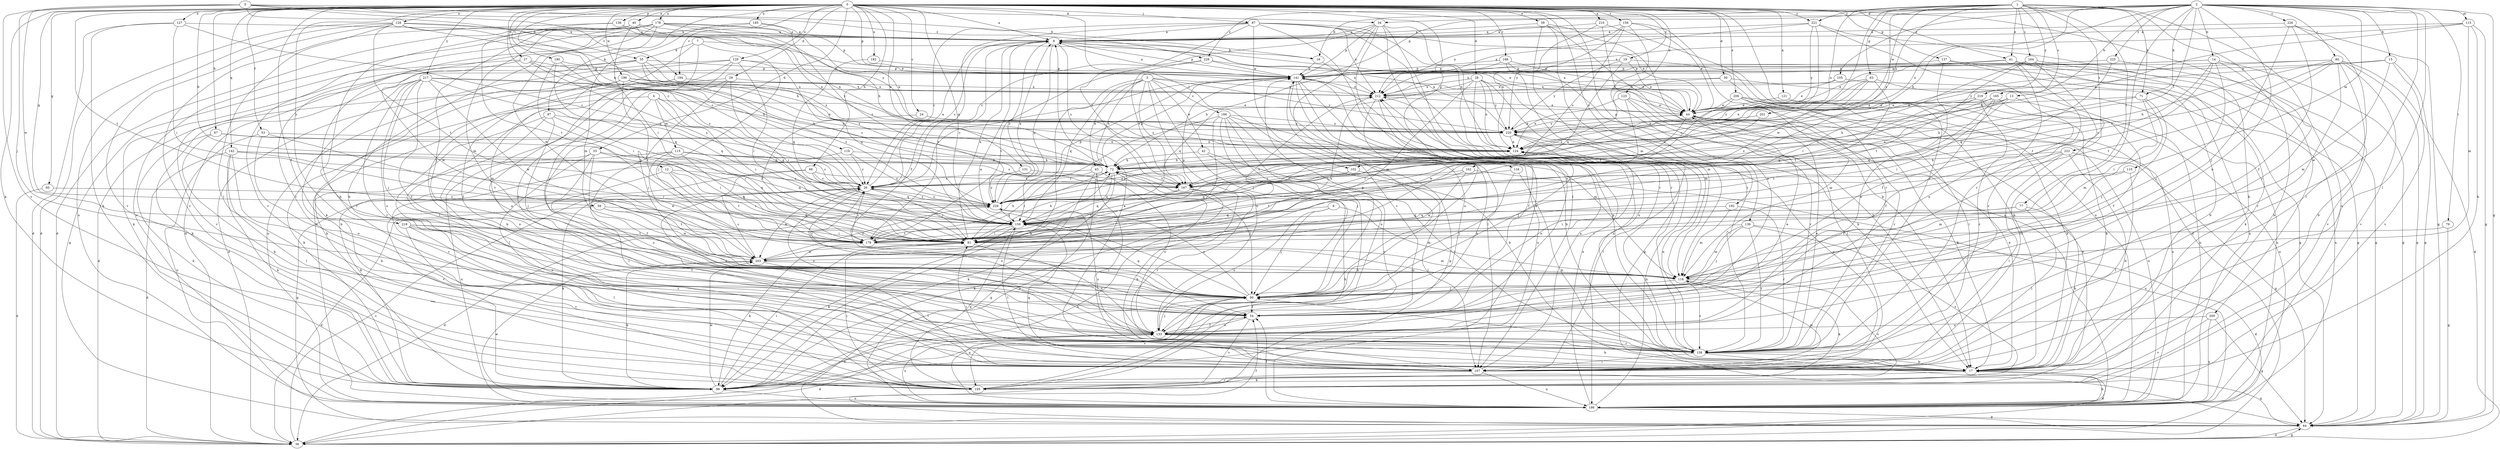 strict digraph  {
0;
1;
2;
3;
4;
5;
6;
7;
8;
12;
13;
14;
15;
16;
17;
19;
24;
26;
27;
28;
29;
30;
33;
34;
35;
36;
39;
40;
41;
42;
43;
44;
53;
54;
58;
60;
63;
64;
66;
67;
71;
72;
77;
79;
80;
81;
87;
90;
97;
99;
102;
105;
107;
110;
113;
115;
116;
119;
121;
123;
124;
127;
128;
129;
131;
133;
134;
136;
137;
139;
141;
142;
150;
156;
158;
162;
164;
165;
166;
167;
176;
178;
182;
185;
186;
188;
190;
192;
194;
195;
196;
200;
201;
203;
206;
210;
212;
217;
218;
219;
220;
221;
222;
225;
226;
228;
229;
0 -> 8  [label=a];
0 -> 12  [label=b];
0 -> 19  [label=c];
0 -> 24  [label=c];
0 -> 26  [label=c];
0 -> 27  [label=d];
0 -> 28  [label=d];
0 -> 29  [label=d];
0 -> 30  [label=d];
0 -> 33  [label=d];
0 -> 39  [label=e];
0 -> 40  [label=e];
0 -> 41  [label=e];
0 -> 53  [label=f];
0 -> 54  [label=f];
0 -> 58  [label=g];
0 -> 60  [label=g];
0 -> 66  [label=h];
0 -> 67  [label=h];
0 -> 87  [label=j];
0 -> 97  [label=k];
0 -> 99  [label=k];
0 -> 102  [label=l];
0 -> 119  [label=n];
0 -> 121  [label=n];
0 -> 123  [label=n];
0 -> 127  [label=o];
0 -> 128  [label=o];
0 -> 129  [label=o];
0 -> 131  [label=o];
0 -> 134  [label=p];
0 -> 136  [label=p];
0 -> 137  [label=p];
0 -> 139  [label=p];
0 -> 141  [label=p];
0 -> 142  [label=q];
0 -> 150  [label=q];
0 -> 156  [label=r];
0 -> 158  [label=r];
0 -> 176  [label=t];
0 -> 178  [label=u];
0 -> 182  [label=u];
0 -> 185  [label=u];
0 -> 188  [label=v];
0 -> 190  [label=v];
0 -> 192  [label=v];
0 -> 194  [label=v];
0 -> 196  [label=w];
0 -> 200  [label=w];
0 -> 206  [label=x];
0 -> 210  [label=x];
0 -> 217  [label=y];
0 -> 218  [label=y];
0 -> 221  [label=z];
1 -> 41  [label=e];
1 -> 63  [label=g];
1 -> 71  [label=h];
1 -> 77  [label=i];
1 -> 124  [label=n];
1 -> 158  [label=r];
1 -> 162  [label=s];
1 -> 164  [label=s];
1 -> 165  [label=s];
1 -> 186  [label=u];
1 -> 201  [label=w];
1 -> 203  [label=w];
1 -> 219  [label=y];
1 -> 220  [label=y];
1 -> 221  [label=z];
1 -> 222  [label=z];
2 -> 13  [label=b];
2 -> 14  [label=b];
2 -> 15  [label=b];
2 -> 16  [label=b];
2 -> 34  [label=d];
2 -> 54  [label=f];
2 -> 64  [label=g];
2 -> 71  [label=h];
2 -> 72  [label=h];
2 -> 79  [label=i];
2 -> 80  [label=i];
2 -> 81  [label=i];
2 -> 102  [label=l];
2 -> 105  [label=l];
2 -> 107  [label=l];
2 -> 110  [label=m];
2 -> 113  [label=m];
2 -> 124  [label=n];
2 -> 133  [label=o];
2 -> 141  [label=p];
2 -> 225  [label=z];
2 -> 226  [label=z];
2 -> 228  [label=z];
3 -> 42  [label=e];
3 -> 43  [label=e];
3 -> 72  [label=h];
3 -> 90  [label=j];
3 -> 99  [label=k];
3 -> 133  [label=o];
3 -> 150  [label=q];
3 -> 166  [label=s];
3 -> 167  [label=s];
3 -> 212  [label=x];
3 -> 220  [label=y];
4 -> 44  [label=e];
4 -> 81  [label=i];
4 -> 90  [label=j];
4 -> 99  [label=k];
4 -> 115  [label=m];
4 -> 150  [label=q];
5 -> 16  [label=b];
5 -> 34  [label=d];
5 -> 35  [label=d];
5 -> 90  [label=j];
5 -> 194  [label=v];
5 -> 195  [label=v];
5 -> 203  [label=w];
5 -> 228  [label=z];
6 -> 90  [label=j];
6 -> 116  [label=m];
6 -> 133  [label=o];
6 -> 150  [label=q];
7 -> 35  [label=d];
7 -> 44  [label=e];
7 -> 90  [label=j];
7 -> 99  [label=k];
7 -> 186  [label=u];
8 -> 16  [label=b];
8 -> 26  [label=c];
8 -> 141  [label=p];
8 -> 150  [label=q];
8 -> 167  [label=s];
8 -> 176  [label=t];
8 -> 229  [label=z];
12 -> 26  [label=c];
12 -> 81  [label=i];
12 -> 150  [label=q];
12 -> 176  [label=t];
12 -> 195  [label=v];
13 -> 44  [label=e];
13 -> 54  [label=f];
13 -> 72  [label=h];
13 -> 81  [label=i];
13 -> 167  [label=s];
14 -> 17  [label=b];
14 -> 64  [label=g];
14 -> 90  [label=j];
14 -> 141  [label=p];
14 -> 176  [label=t];
14 -> 212  [label=x];
14 -> 229  [label=z];
15 -> 64  [label=g];
15 -> 116  [label=m];
15 -> 141  [label=p];
15 -> 195  [label=v];
15 -> 220  [label=y];
16 -> 141  [label=p];
16 -> 212  [label=x];
17 -> 44  [label=e];
17 -> 64  [label=g];
17 -> 99  [label=k];
17 -> 212  [label=x];
19 -> 17  [label=b];
19 -> 44  [label=e];
19 -> 141  [label=p];
19 -> 150  [label=q];
19 -> 220  [label=y];
24 -> 176  [label=t];
24 -> 220  [label=y];
26 -> 8  [label=a];
26 -> 81  [label=i];
26 -> 99  [label=k];
26 -> 133  [label=o];
26 -> 203  [label=w];
26 -> 229  [label=z];
27 -> 64  [label=g];
27 -> 72  [label=h];
27 -> 141  [label=p];
27 -> 203  [label=w];
27 -> 229  [label=z];
28 -> 17  [label=b];
28 -> 64  [label=g];
28 -> 116  [label=m];
28 -> 124  [label=n];
28 -> 150  [label=q];
28 -> 203  [label=w];
28 -> 212  [label=x];
28 -> 220  [label=y];
29 -> 54  [label=f];
29 -> 81  [label=i];
29 -> 90  [label=j];
29 -> 99  [label=k];
29 -> 212  [label=x];
30 -> 107  [label=l];
30 -> 186  [label=u];
30 -> 212  [label=x];
30 -> 229  [label=z];
33 -> 54  [label=f];
33 -> 72  [label=h];
33 -> 133  [label=o];
33 -> 150  [label=q];
33 -> 186  [label=u];
33 -> 195  [label=v];
34 -> 8  [label=a];
34 -> 26  [label=c];
34 -> 90  [label=j];
34 -> 99  [label=k];
34 -> 133  [label=o];
34 -> 141  [label=p];
34 -> 158  [label=r];
34 -> 186  [label=u];
35 -> 99  [label=k];
35 -> 141  [label=p];
35 -> 158  [label=r];
35 -> 167  [label=s];
35 -> 195  [label=v];
35 -> 220  [label=y];
35 -> 229  [label=z];
36 -> 26  [label=c];
36 -> 64  [label=g];
36 -> 72  [label=h];
36 -> 141  [label=p];
39 -> 8  [label=a];
39 -> 36  [label=d];
39 -> 116  [label=m];
39 -> 158  [label=r];
39 -> 186  [label=u];
40 -> 8  [label=a];
40 -> 17  [label=b];
40 -> 36  [label=d];
40 -> 81  [label=i];
40 -> 90  [label=j];
40 -> 116  [label=m];
40 -> 124  [label=n];
40 -> 220  [label=y];
41 -> 17  [label=b];
41 -> 44  [label=e];
41 -> 64  [label=g];
41 -> 133  [label=o];
41 -> 141  [label=p];
41 -> 158  [label=r];
42 -> 72  [label=h];
42 -> 99  [label=k];
42 -> 158  [label=r];
43 -> 26  [label=c];
43 -> 64  [label=g];
43 -> 81  [label=i];
43 -> 107  [label=l];
43 -> 133  [label=o];
43 -> 186  [label=u];
44 -> 8  [label=a];
44 -> 17  [label=b];
44 -> 81  [label=i];
44 -> 186  [label=u];
44 -> 220  [label=y];
53 -> 124  [label=n];
53 -> 133  [label=o];
53 -> 176  [label=t];
53 -> 186  [label=u];
54 -> 124  [label=n];
54 -> 133  [label=o];
54 -> 195  [label=v];
58 -> 36  [label=d];
58 -> 150  [label=q];
58 -> 176  [label=t];
58 -> 203  [label=w];
60 -> 36  [label=d];
60 -> 229  [label=z];
63 -> 26  [label=c];
63 -> 124  [label=n];
63 -> 176  [label=t];
63 -> 186  [label=u];
63 -> 212  [label=x];
63 -> 229  [label=z];
64 -> 36  [label=d];
64 -> 54  [label=f];
66 -> 26  [label=c];
66 -> 64  [label=g];
66 -> 150  [label=q];
66 -> 158  [label=r];
66 -> 167  [label=s];
67 -> 17  [label=b];
67 -> 81  [label=i];
67 -> 99  [label=k];
67 -> 124  [label=n];
71 -> 44  [label=e];
71 -> 72  [label=h];
71 -> 81  [label=i];
71 -> 90  [label=j];
71 -> 116  [label=m];
72 -> 26  [label=c];
72 -> 90  [label=j];
72 -> 99  [label=k];
72 -> 141  [label=p];
72 -> 150  [label=q];
72 -> 167  [label=s];
77 -> 17  [label=b];
77 -> 81  [label=i];
77 -> 107  [label=l];
77 -> 150  [label=q];
79 -> 64  [label=g];
79 -> 176  [label=t];
80 -> 17  [label=b];
80 -> 36  [label=d];
80 -> 64  [label=g];
80 -> 72  [label=h];
80 -> 124  [label=n];
80 -> 141  [label=p];
80 -> 158  [label=r];
80 -> 167  [label=s];
80 -> 176  [label=t];
80 -> 195  [label=v];
81 -> 8  [label=a];
81 -> 72  [label=h];
81 -> 133  [label=o];
81 -> 203  [label=w];
87 -> 8  [label=a];
87 -> 26  [label=c];
87 -> 44  [label=e];
87 -> 54  [label=f];
87 -> 107  [label=l];
87 -> 124  [label=n];
87 -> 158  [label=r];
87 -> 167  [label=s];
87 -> 195  [label=v];
87 -> 212  [label=x];
90 -> 8  [label=a];
90 -> 54  [label=f];
90 -> 141  [label=p];
90 -> 150  [label=q];
90 -> 186  [label=u];
90 -> 195  [label=v];
90 -> 229  [label=z];
97 -> 81  [label=i];
97 -> 90  [label=j];
97 -> 107  [label=l];
97 -> 133  [label=o];
97 -> 220  [label=y];
99 -> 81  [label=i];
99 -> 133  [label=o];
99 -> 186  [label=u];
99 -> 203  [label=w];
102 -> 107  [label=l];
102 -> 150  [label=q];
102 -> 167  [label=s];
105 -> 44  [label=e];
105 -> 186  [label=u];
105 -> 212  [label=x];
107 -> 8  [label=a];
107 -> 81  [label=i];
107 -> 116  [label=m];
107 -> 150  [label=q];
107 -> 186  [label=u];
107 -> 195  [label=v];
107 -> 212  [label=x];
107 -> 220  [label=y];
110 -> 26  [label=c];
110 -> 107  [label=l];
110 -> 116  [label=m];
113 -> 8  [label=a];
113 -> 17  [label=b];
113 -> 64  [label=g];
113 -> 116  [label=m];
113 -> 124  [label=n];
113 -> 212  [label=x];
115 -> 26  [label=c];
115 -> 72  [label=h];
115 -> 99  [label=k];
115 -> 107  [label=l];
115 -> 167  [label=s];
115 -> 176  [label=t];
115 -> 203  [label=w];
116 -> 26  [label=c];
116 -> 90  [label=j];
116 -> 99  [label=k];
116 -> 158  [label=r];
116 -> 195  [label=v];
119 -> 26  [label=c];
119 -> 72  [label=h];
119 -> 158  [label=r];
119 -> 229  [label=z];
121 -> 17  [label=b];
121 -> 44  [label=e];
123 -> 44  [label=e];
123 -> 107  [label=l];
123 -> 124  [label=n];
123 -> 158  [label=r];
123 -> 203  [label=w];
124 -> 72  [label=h];
127 -> 8  [label=a];
127 -> 26  [label=c];
127 -> 36  [label=d];
127 -> 81  [label=i];
127 -> 99  [label=k];
128 -> 8  [label=a];
128 -> 26  [label=c];
128 -> 36  [label=d];
128 -> 44  [label=e];
128 -> 72  [label=h];
128 -> 107  [label=l];
128 -> 176  [label=t];
128 -> 186  [label=u];
128 -> 195  [label=v];
129 -> 36  [label=d];
129 -> 81  [label=i];
129 -> 90  [label=j];
129 -> 107  [label=l];
129 -> 141  [label=p];
129 -> 150  [label=q];
129 -> 186  [label=u];
131 -> 167  [label=s];
131 -> 229  [label=z];
133 -> 17  [label=b];
133 -> 26  [label=c];
133 -> 36  [label=d];
133 -> 44  [label=e];
133 -> 54  [label=f];
133 -> 90  [label=j];
133 -> 158  [label=r];
133 -> 186  [label=u];
134 -> 17  [label=b];
134 -> 90  [label=j];
134 -> 167  [label=s];
136 -> 8  [label=a];
136 -> 124  [label=n];
136 -> 176  [label=t];
136 -> 195  [label=v];
137 -> 64  [label=g];
137 -> 133  [label=o];
137 -> 141  [label=p];
137 -> 186  [label=u];
139 -> 36  [label=d];
139 -> 81  [label=i];
139 -> 90  [label=j];
139 -> 116  [label=m];
139 -> 158  [label=r];
139 -> 195  [label=v];
141 -> 8  [label=a];
141 -> 17  [label=b];
141 -> 26  [label=c];
141 -> 99  [label=k];
141 -> 107  [label=l];
141 -> 133  [label=o];
141 -> 186  [label=u];
141 -> 212  [label=x];
142 -> 17  [label=b];
142 -> 36  [label=d];
142 -> 72  [label=h];
142 -> 81  [label=i];
142 -> 99  [label=k];
142 -> 107  [label=l];
142 -> 150  [label=q];
150 -> 81  [label=i];
150 -> 99  [label=k];
150 -> 107  [label=l];
150 -> 176  [label=t];
156 -> 8  [label=a];
156 -> 44  [label=e];
156 -> 133  [label=o];
156 -> 158  [label=r];
156 -> 167  [label=s];
156 -> 212  [label=x];
156 -> 220  [label=y];
158 -> 17  [label=b];
158 -> 36  [label=d];
158 -> 44  [label=e];
158 -> 90  [label=j];
158 -> 107  [label=l];
158 -> 124  [label=n];
158 -> 141  [label=p];
158 -> 229  [label=z];
162 -> 26  [label=c];
162 -> 176  [label=t];
162 -> 186  [label=u];
162 -> 203  [label=w];
164 -> 54  [label=f];
164 -> 64  [label=g];
164 -> 81  [label=i];
164 -> 99  [label=k];
164 -> 141  [label=p];
164 -> 176  [label=t];
165 -> 44  [label=e];
165 -> 54  [label=f];
165 -> 107  [label=l];
165 -> 150  [label=q];
165 -> 167  [label=s];
166 -> 17  [label=b];
166 -> 81  [label=i];
166 -> 90  [label=j];
166 -> 116  [label=m];
166 -> 133  [label=o];
166 -> 195  [label=v];
166 -> 220  [label=y];
166 -> 229  [label=z];
167 -> 17  [label=b];
167 -> 99  [label=k];
167 -> 150  [label=q];
167 -> 158  [label=r];
167 -> 176  [label=t];
176 -> 26  [label=c];
176 -> 72  [label=h];
176 -> 99  [label=k];
176 -> 116  [label=m];
176 -> 141  [label=p];
176 -> 212  [label=x];
178 -> 8  [label=a];
178 -> 17  [label=b];
178 -> 72  [label=h];
178 -> 107  [label=l];
178 -> 124  [label=n];
178 -> 141  [label=p];
178 -> 186  [label=u];
178 -> 195  [label=v];
178 -> 203  [label=w];
182 -> 141  [label=p];
182 -> 150  [label=q];
185 -> 8  [label=a];
185 -> 36  [label=d];
185 -> 116  [label=m];
185 -> 229  [label=z];
186 -> 17  [label=b];
186 -> 54  [label=f];
186 -> 64  [label=g];
186 -> 124  [label=n];
186 -> 203  [label=w];
186 -> 212  [label=x];
188 -> 17  [label=b];
188 -> 44  [label=e];
188 -> 72  [label=h];
188 -> 116  [label=m];
188 -> 141  [label=p];
190 -> 26  [label=c];
190 -> 81  [label=i];
190 -> 141  [label=p];
190 -> 150  [label=q];
192 -> 116  [label=m];
192 -> 150  [label=q];
192 -> 158  [label=r];
194 -> 17  [label=b];
194 -> 133  [label=o];
194 -> 212  [label=x];
195 -> 44  [label=e];
195 -> 72  [label=h];
195 -> 81  [label=i];
195 -> 150  [label=q];
196 -> 36  [label=d];
196 -> 54  [label=f];
196 -> 72  [label=h];
196 -> 116  [label=m];
196 -> 124  [label=n];
196 -> 176  [label=t];
196 -> 212  [label=x];
196 -> 220  [label=y];
196 -> 229  [label=z];
200 -> 64  [label=g];
200 -> 133  [label=o];
200 -> 186  [label=u];
200 -> 195  [label=v];
201 -> 220  [label=y];
201 -> 229  [label=z];
203 -> 26  [label=c];
203 -> 99  [label=k];
203 -> 107  [label=l];
203 -> 116  [label=m];
203 -> 212  [label=x];
203 -> 229  [label=z];
206 -> 17  [label=b];
206 -> 44  [label=e];
206 -> 81  [label=i];
206 -> 116  [label=m];
206 -> 158  [label=r];
206 -> 186  [label=u];
210 -> 8  [label=a];
210 -> 17  [label=b];
210 -> 124  [label=n];
210 -> 186  [label=u];
212 -> 44  [label=e];
212 -> 54  [label=f];
212 -> 90  [label=j];
217 -> 17  [label=b];
217 -> 54  [label=f];
217 -> 72  [label=h];
217 -> 90  [label=j];
217 -> 99  [label=k];
217 -> 133  [label=o];
217 -> 150  [label=q];
217 -> 158  [label=r];
217 -> 203  [label=w];
217 -> 212  [label=x];
218 -> 54  [label=f];
218 -> 81  [label=i];
218 -> 107  [label=l];
218 -> 158  [label=r];
218 -> 176  [label=t];
218 -> 195  [label=v];
219 -> 44  [label=e];
219 -> 150  [label=q];
219 -> 158  [label=r];
219 -> 186  [label=u];
219 -> 229  [label=z];
220 -> 8  [label=a];
220 -> 44  [label=e];
220 -> 90  [label=j];
220 -> 107  [label=l];
220 -> 124  [label=n];
221 -> 8  [label=a];
221 -> 17  [label=b];
221 -> 158  [label=r];
221 -> 212  [label=x];
221 -> 220  [label=y];
221 -> 229  [label=z];
222 -> 17  [label=b];
222 -> 54  [label=f];
222 -> 64  [label=g];
222 -> 72  [label=h];
222 -> 81  [label=i];
222 -> 107  [label=l];
225 -> 141  [label=p];
225 -> 150  [label=q];
225 -> 195  [label=v];
226 -> 8  [label=a];
226 -> 54  [label=f];
226 -> 64  [label=g];
226 -> 90  [label=j];
226 -> 107  [label=l];
228 -> 44  [label=e];
228 -> 141  [label=p];
228 -> 167  [label=s];
228 -> 176  [label=t];
229 -> 8  [label=a];
229 -> 26  [label=c];
229 -> 36  [label=d];
229 -> 124  [label=n];
229 -> 141  [label=p];
229 -> 150  [label=q];
}
